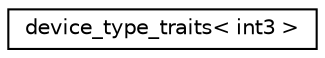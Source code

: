 digraph G
{
  edge [fontname="Helvetica",fontsize="10",labelfontname="Helvetica",labelfontsize="10"];
  node [fontname="Helvetica",fontsize="10",shape=record];
  rankdir=LR;
  Node1 [label="device_type_traits\< int3 \>",height=0.2,width=0.4,color="black", fillcolor="white", style="filled",URL="$db/db2/structdevice__type__traits_3_01int3_01_4.html"];
}

